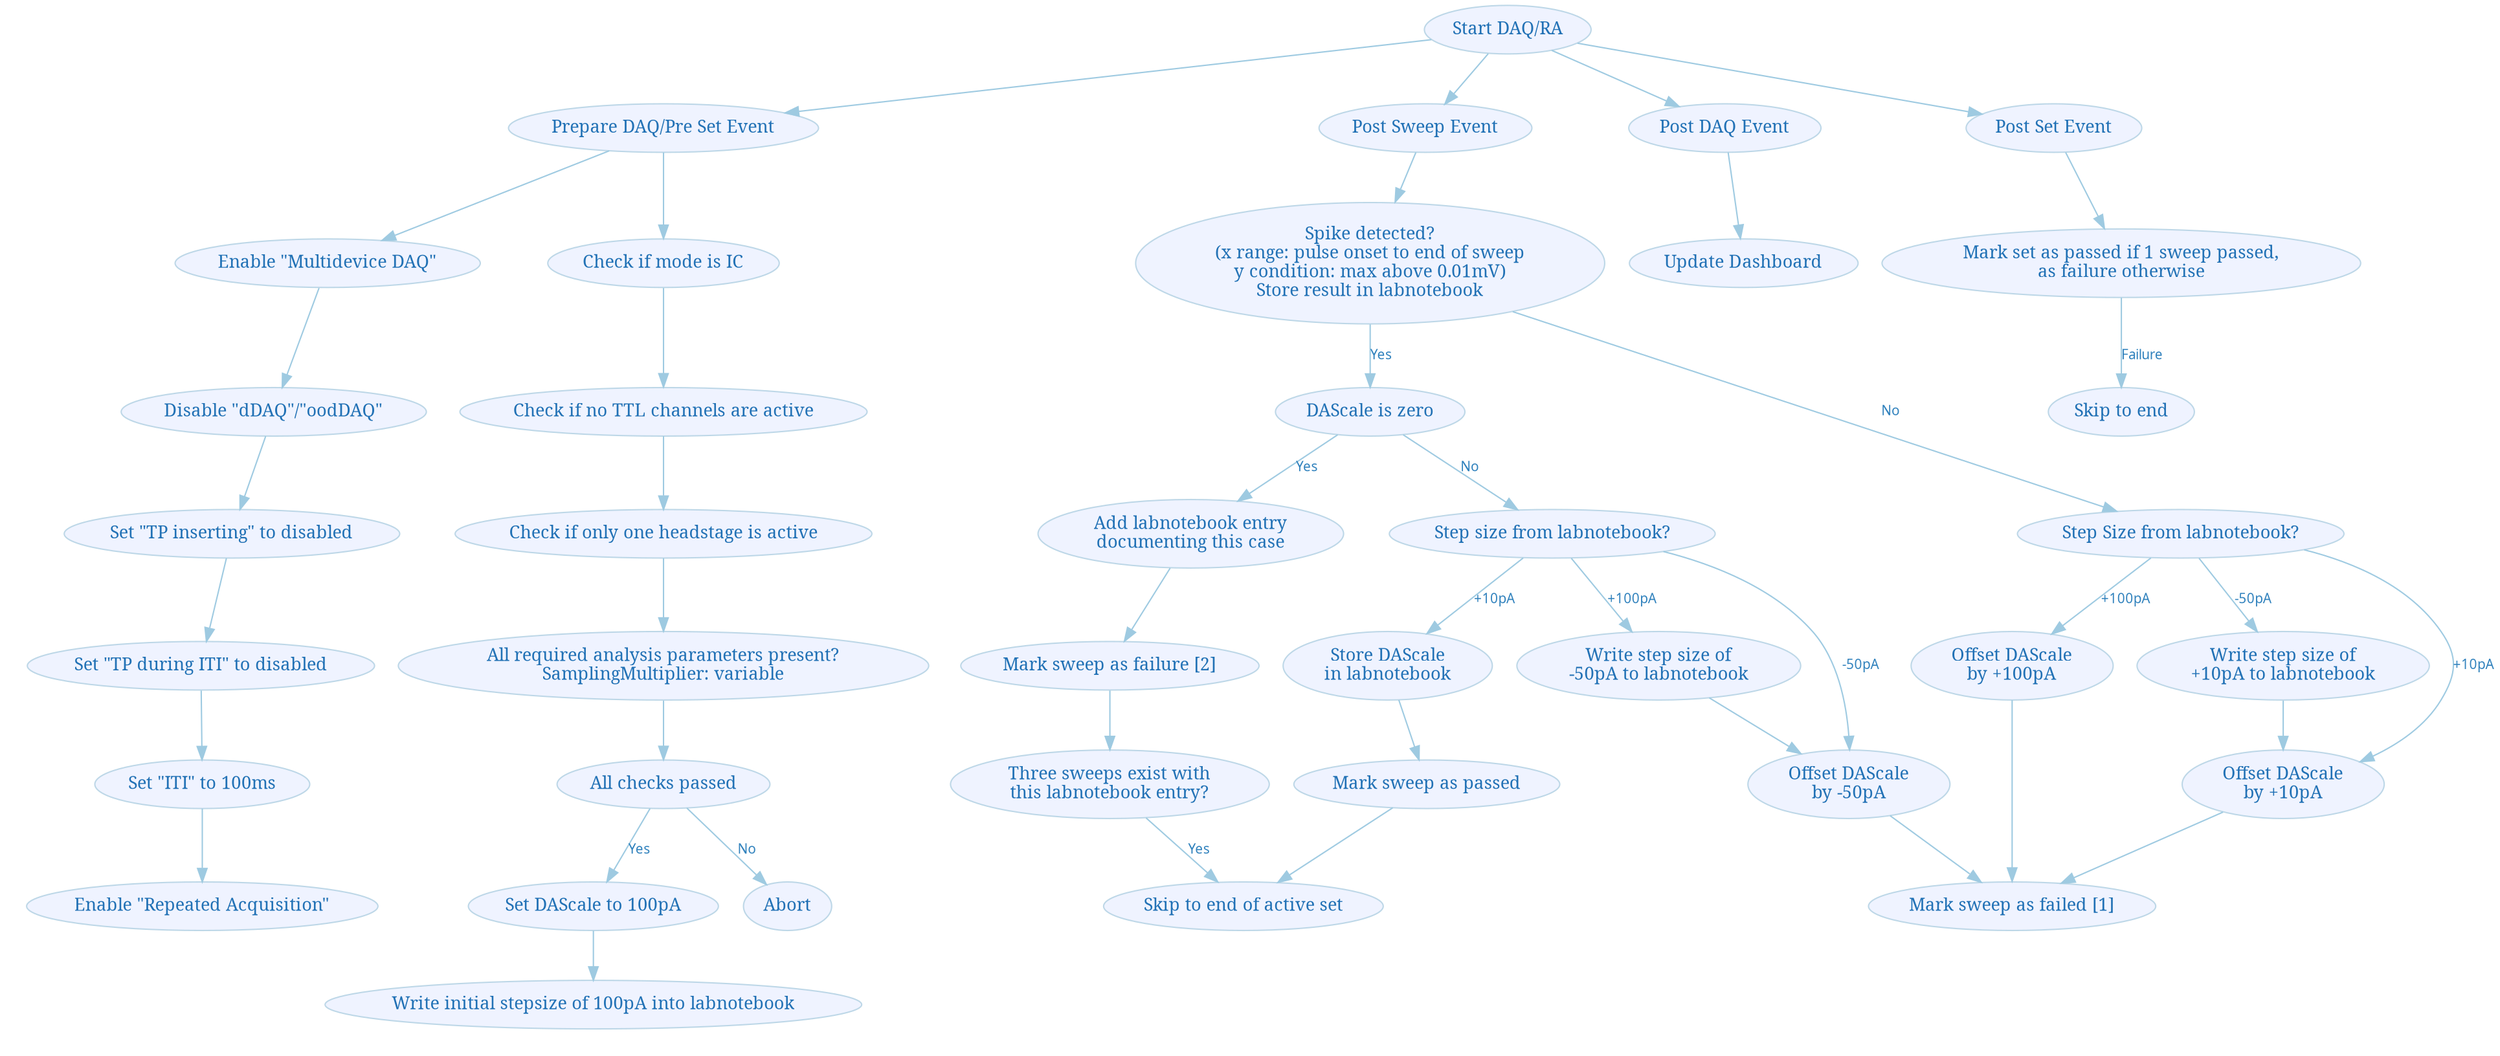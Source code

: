 digraph G {
    fontname="sans-serif";
    compound="true";
    ratio="0,01";
    center="true";
    penwidth="0.1";
    edge [comment="Wildcard edge",
          fontname="sans-serif",
          fontsize=10,
          colorscheme="blues3",
          color=2,
          fontcolor=3];
    node [fontname="serif",
          fontsize=13,
          fillcolor="1",
          colorscheme="blues4",
          color="2",
          fontcolor="4",
          style="filled"];
    "Start DAQ/RA";
    "Start DAQ/RA" -> "Prepare DAQ/Pre Set Event";
    "Post Sweep Event";
    "Start DAQ/RA" -> "Post Sweep Event";
    "Post DAQ Event";
    "Start DAQ/RA" -> "Post DAQ Event";
    "Post DAQ Event" -> "Update Dashboard";
    subgraph cluster_preDAQ {
        color="invis";
        edge [comment="Wildcard node added automatic in EG."];
        node [comment="Wildcard node added automatic in EG."];
        "Enable \"Multidevice DAQ\"";
        "Disable \"dDAQ\"/\"oodDAQ\"";
        "Enable \"Repeated Acquisition\"";
        "Check if no TTL channels are active";
        "Set \"TP during ITI\" to disabled";
        "Prepare DAQ/Pre Set Event";
        "Check if only one headstage is active";
        "All checks passed";
        "All required analysis parameters present?\nSamplingMultiplier: variable";
        "Prepare DAQ/Pre Set Event" -> "Enable \"Multidevice DAQ\"";
        "Enable \"Multidevice DAQ\"" -> "Disable \"dDAQ\"/\"oodDAQ\"";
        "Disable \"dDAQ\"/\"oodDAQ\"" -> "Set \"TP inserting\" to disabled";
        "Set \"TP inserting\" to disabled" -> "Set \"TP during ITI\" to disabled";
        "Set \"TP during ITI\" to disabled" -> "Set \"ITI\" to 100ms";
        "Set \"ITI\" to 100ms" -> "Enable \"Repeated Acquisition\"";
        "Prepare DAQ/Pre Set Event" -> "Check if mode is IC";
        "Check if mode is IC" -> "Check if no TTL channels are active";
        "Check if no TTL channels are active" -> "Check if only one headstage is active";
        "Check if only one headstage is active" -> "All required analysis parameters present?\nSamplingMultiplier: variable";
        "All required analysis parameters present?\nSamplingMultiplier: variable" -> "All checks passed";
        "All checks passed" -> "Set DAScale to 100pA"  [label="Yes"];
        "Write initial stepsize of 100pA into labnotebook";
        "Set DAScale to 100pA" -> "Write initial stepsize of 100pA into labnotebook";
        "Abort";
        "All checks passed" -> "Abort"  [label="No"];
    }

    "Spike detected?\n(x range: pulse onset to end of sweep\ny condition: max above 0.01mV)\nStore result in labnotebook";
    "Post Sweep Event" -> "Spike detected?\n(x range: pulse onset to end of sweep\ny condition: max above 0.01mV)\nStore result in labnotebook";
    "DAScale is zero";
    "Spike detected?\n(x range: pulse onset to end of sweep\ny condition: max above 0.01mV)\nStore result in labnotebook" -> "DAScale is zero"  [label="Yes"];
    "DAScale is zero" -> "Step size from labnotebook?"  [label="No"];
    "DAScale is zero" -> "Add labnotebook entry\ndocumenting this case"  [label="Yes"];
    "Add labnotebook entry\ndocumenting this case" -> "Mark sweep as failure [2]";
    "Mark sweep as failure [2]" -> "Three sweeps exist with\nthis labnotebook entry?";
    "Skip to end of active set";
    "Three sweeps exist with\nthis labnotebook entry?" -> "Skip to end of active set"  [label="Yes"];
    "Step size from labnotebook?" -> "Store DAScale\nin labnotebook"  [label="+10pA"];
    "Offset DAScale\nby -50pA";
    "Step size from labnotebook?" -> "Offset DAScale\nby -50pA"  [label="-50pA"];
    "Write step size of\n-50pA to labnotebook";
    "Step size from labnotebook?" -> "Write step size of\n-50pA to labnotebook"  [label="+100pA"];
    "Write step size of\n-50pA to labnotebook" -> "Offset DAScale\nby -50pA";
    "Step size from labnotebook?";
    "Step Size from labnotebook?";
    "Spike detected?\n(x range: pulse onset to end of sweep\ny condition: max above 0.01mV)\nStore result in labnotebook" -> "Step Size from labnotebook?"  [label="No"];
    "Write step size of\n+10pA to labnotebook";
    "Offset DAScale\nby +10pA";
    "Offset DAScale\nby +100pA";
    "Step Size from labnotebook?" -> "Offset DAScale\nby +10pA"  [label="+10pA"];
    "Step Size from labnotebook?" -> "Write step size of\n+10pA to labnotebook"  [label="-50pA"];
    "Step Size from labnotebook?" -> "Offset DAScale\nby +100pA"  [label="+100pA"];
    "Write step size of\n+10pA to labnotebook" -> "Offset DAScale\nby +10pA";
    "Mark sweep as passed";
    "Mark sweep as passed" -> "Skip to end of active set";
    "Store DAScale\nin labnotebook" -> "Mark sweep as passed";
    "Mark sweep as failed [1]";
    "Offset DAScale\nby -50pA" -> "Mark sweep as failed [1]";
    "Offset DAScale\nby +10pA" -> "Mark sweep as failed [1]";
    "Offset DAScale\nby +100pA" -> "Mark sweep as failed [1]";
    "Start DAQ/RA" -> "Post Set Event";
    "Post Set Event" -> "Mark set as passed if 1 sweep passed,\nas failure otherwise";
    "Mark set as passed if 1 sweep passed,\nas failure otherwise" -> "Skip to end"  [label="Failure"];
}
